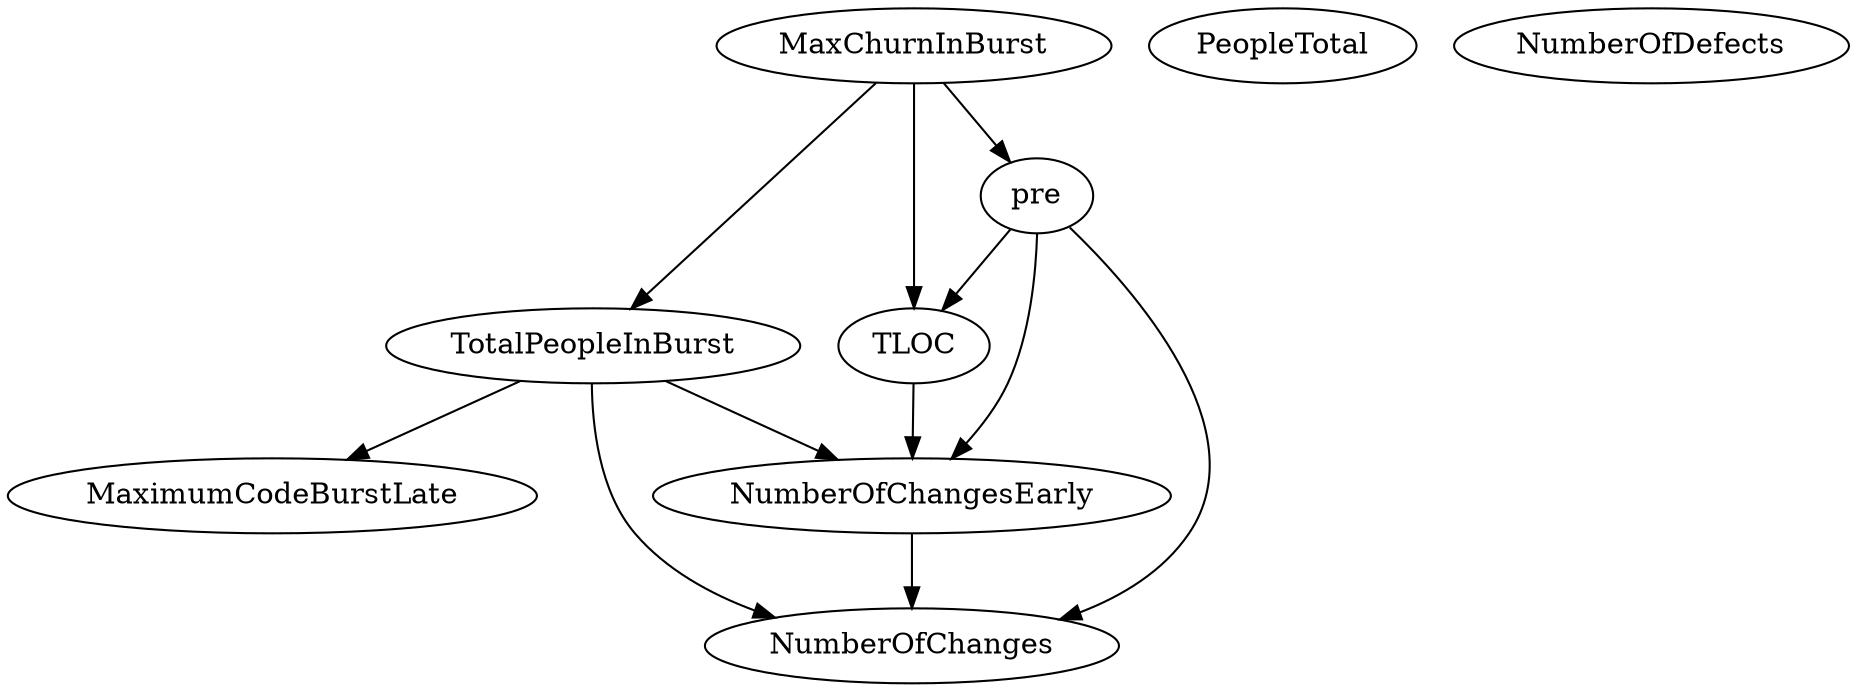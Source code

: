 digraph {
   NumberOfChangesEarly;
   PeopleTotal;
   NumberOfDefects;
   TotalPeopleInBurst;
   MaximumCodeBurstLate;
   MaxChurnInBurst;
   TLOC;
   NumberOfChanges;
   pre;
   NumberOfChangesEarly -> NumberOfChanges;
   TotalPeopleInBurst -> NumberOfChangesEarly;
   TotalPeopleInBurst -> MaximumCodeBurstLate;
   TotalPeopleInBurst -> NumberOfChanges;
   MaxChurnInBurst -> TotalPeopleInBurst;
   MaxChurnInBurst -> TLOC;
   MaxChurnInBurst -> pre;
   TLOC -> NumberOfChangesEarly;
   pre -> NumberOfChangesEarly;
   pre -> TLOC;
   pre -> NumberOfChanges;
}
